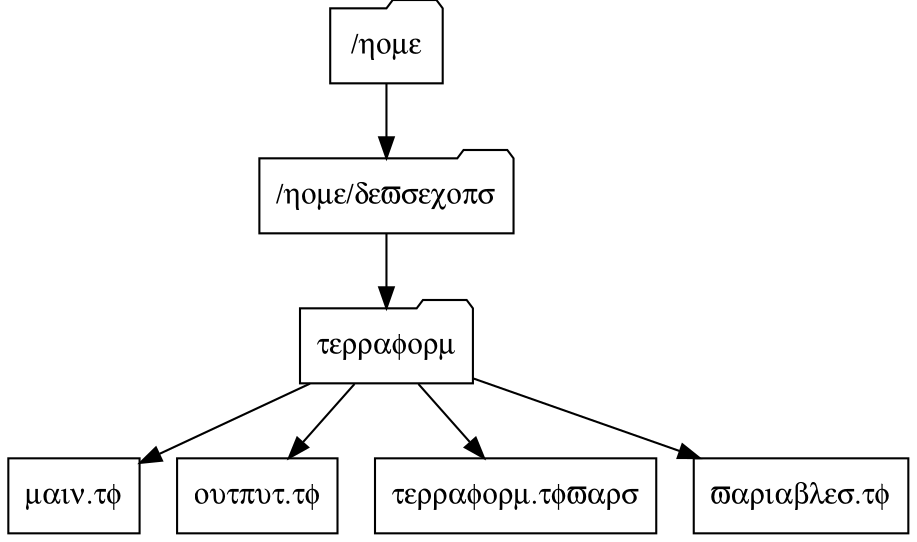 digraph terraform {

    size="8,4";
    node [fontname="Helvetica" fontsize=14 shape=box];
    edge [fontname="Symbol" fontsize=10];
    
    home [shape=folder fontname="Symbol" label="/home"];
    devsecops [shape=folder fontname="Symbol" label="/home/devsecops"];
    aws [shape=folder fontname="Symbol" label="terraform"];
    main [fontname="Symbol" label="main.tf"];
    out [fontname="Symbol" label="output.tf"] ;
    tfvars [fontname="Symbol" label="terraform.tfvars"];
    var [fontname="Symbol" label="variables.tf"];

    home -> devsecops;
    devsecops -> aws;
    aws -> main;
    aws -> out;
    aws -> tfvars;
    aws -> var;
}

